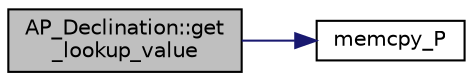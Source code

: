 digraph "AP_Declination::get_lookup_value"
{
 // INTERACTIVE_SVG=YES
  edge [fontname="Helvetica",fontsize="10",labelfontname="Helvetica",labelfontsize="10"];
  node [fontname="Helvetica",fontsize="10",shape=record];
  rankdir="LR";
  Node1 [label="AP_Declination::get\l_lookup_value",height=0.2,width=0.4,color="black", fillcolor="grey75", style="filled" fontcolor="black"];
  Node1 -> Node2 [color="midnightblue",fontsize="10",style="solid",fontname="Helvetica"];
  Node2 [label="memcpy_P",height=0.2,width=0.4,color="black", fillcolor="white", style="filled",URL="$AP__Progmem__AVR_8h.html#a5e8949635d4f06eb49bd5ca15ee79b48"];
}
